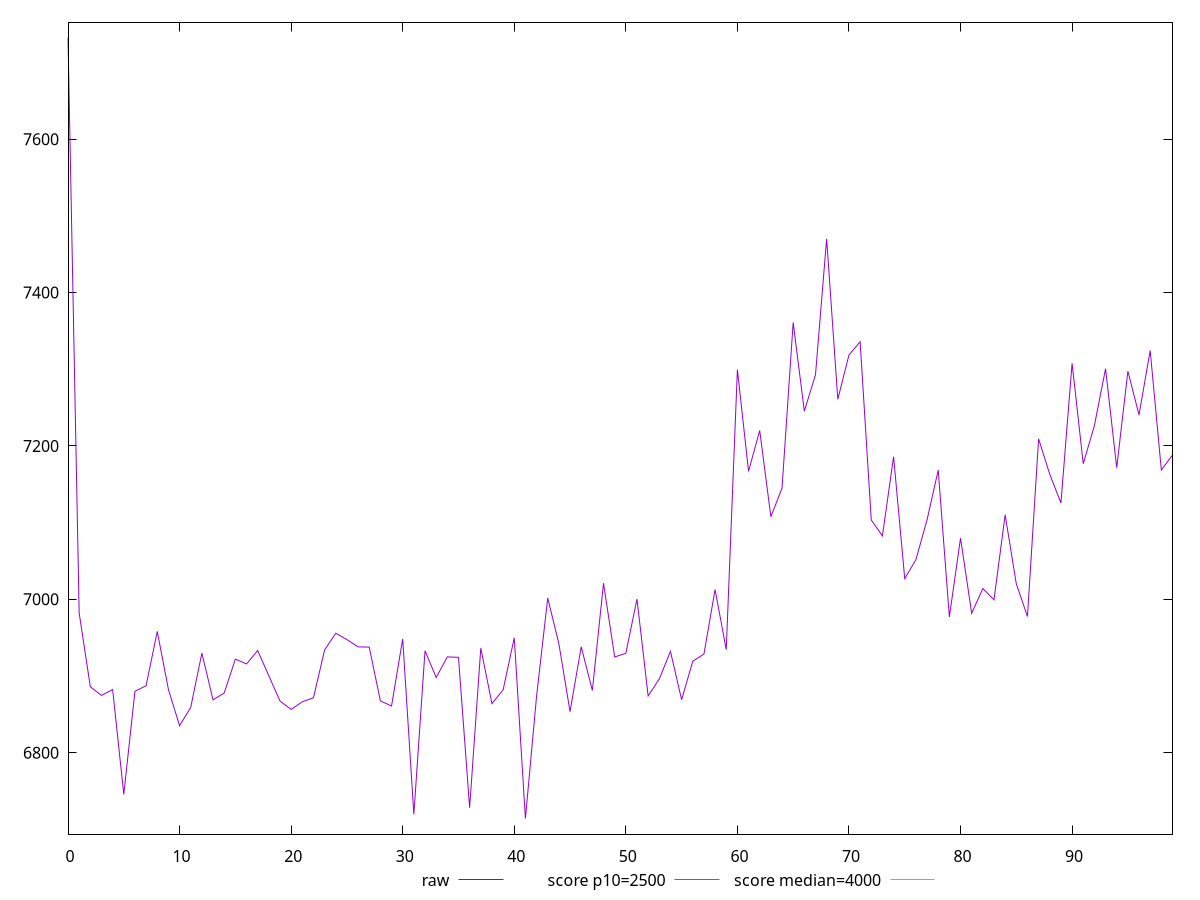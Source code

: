 reset

$raw <<EOF
0 7732.106500000002
1 6982.220850000001
2 6885.950850000001
3 6874.75555
4 6882.360950000001
5 6745.673499999999
6 6880.0577
7 6887.3922999999995
8 6958.14775
9 6882.483650000002
10 6835.245999999998
11 6859.06135
12 6929.8398
13 6868.878699999999
14 6877.846449999999
15 6921.996499999999
16 6915.7744999999995
17 6933.221299999998
18 6900.265499999998
19 6867.4517
20 6856.439208572401
21 6866.410549999999
22 6871.619850000001
23 6933.987349999999
24 6955.78795
25 6947.512
26 6937.995849999999
27 6937.710999999999
28 6867.566399999999
29 6860.952600000001
30 6948.3963
31 6719.581
32 6932.903
33 6897.992500000001
34 6924.942099999998
35 6924.343499999999
36 6728.266999999999
37 6936.3624500000005
38 6863.98735
39 6881.8755999999985
40 6949.834649999999
41 6714.1804999999995
42 6873.779249999998
43 7001.6816
44 6941.987649999999
45 6853.561999999999
46 6938.0815
47 6881.22535
48 7021.01935
49 6924.8319999999985
50 6929.648749999999
51 7000.3374
52 6874.039200000001
53 6896.235499999999
54 6932.114700000002
55 6869.086000000001
56 6919.332200000001
57 6928.5554999999995
58 7012.783599999999
59 6934.355199999999
60 7299.56545
61 7166.919
62 7220.1699
63 7107.7346499999985
64 7144.905349999999
65 7360.971000000001
66 7245.396450000002
67 7292.8258
68 7470.109149999998
69 7260.890800000001
70 7318.624900000001
71 7335.876
72 7103.491499999998
73 7082.719300000001
74 7185.994500000001
75 7026.991200000001
76 7051.695250000001
77 7103.586600000001
78 7168.5317
79 6977.0250000000015
80 7079.782499999999
81 6981.846999999998
82 7014.10715
83 6999.383249999999
84 7110.223850000002
85 7020.139499999999
86 6977.6055
87 7209.253999999999
88 7162.966050000001
89 7125.692500000001
90 7307.7414
91 7176.843000000001
92 7226.5779999999995
93 7300.774600000002
94 7171.566999999999
95 7297.508500000001
96 7240.514100000001
97 7324.466150000002
98 7168.625999999999
99 7188.145499999999
EOF

set key outside below
set xrange [0:99]
set yrange [6693.82198:7752.4650200000015]
set trange [6693.82198:7752.4650200000015]
set terminal svg size 640, 500 enhanced background rgb 'white'
set output "report_00018_2021-02-10T15-25-16.877Z/largest-contentful-paint/samples/pages+cached+noadtech+nomedia/raw/values.svg"

plot $raw title "raw" with line, \
     2500 title "score p10=2500", \
     4000 title "score median=4000"

reset
